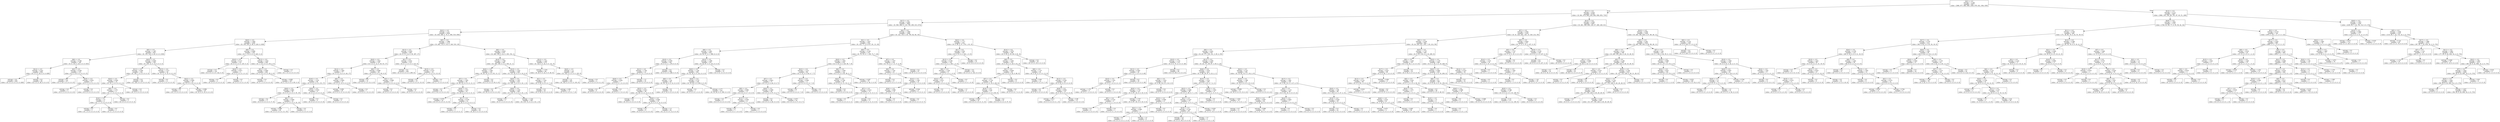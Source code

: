 digraph Tree {
node [shape=box] ;
0 [label="X[2] <= 0.5\nentropy = 3.169\nsamples = 8677\nvalue = [988, 977, 980, 989, 1000, 979, 921, 904, 939]"] ;
1 [label="X[11] <= 0.5\nentropy = 2.932\nsamples = 6180\nvalue = [0, 841, 874, 890, 239, 892, 858, 853, 733]"] ;
0 -> 1 [labeldistance=2.5, labelangle=45, headlabel="True"] ;
2 [label="X[17] <= 0.5\nentropy = 2.681\nsamples = 3693\nvalue = [0, 560, 484, 0, 119, 795, 450, 613, 672]"] ;
1 -> 2 ;
3 [label="X[23] <= 0.5\nentropy = 2.41\nsamples = 2404\nvalue = [0, 438, 349, 0, 74, 0, 368, 519, 656]"] ;
2 -> 3 ;
4 [label="X[20] <= 0.5\nentropy = 1.909\nsamples = 1289\nvalue = [0, 156, 235, 0, 40, 0, 220, 0, 638]"] ;
3 -> 4 ;
5 [label="X[5] <= 0.5\nentropy = 1.387\nsamples = 953\nvalue = [0, 155, 122, 0, 40, 0, 0, 0, 636]"] ;
4 -> 5 ;
6 [label="X[8] <= 0.5\nentropy = 0.798\nsamples = 769\nvalue = [0, 0, 110, 0, 26, 0, 0, 0, 633]"] ;
5 -> 6 ;
7 [label="X[14] <= 0.5\nentropy = 0.241\nsamples = 654\nvalue = [0, 0, 0, 0, 26, 0, 0, 0, 628]"] ;
6 -> 7 ;
8 [label="entropy = 0.0\nsamples = 628\nvalue = [0, 0, 0, 0, 0, 0, 0, 0, 628]"] ;
7 -> 8 ;
9 [label="entropy = 0.0\nsamples = 26\nvalue = [0, 0, 0, 0, 26, 0, 0, 0, 0]"] ;
7 -> 9 ;
10 [label="X[3] <= 0.5\nentropy = 0.258\nsamples = 115\nvalue = [0, 0, 110, 0, 0, 0, 0, 0, 5]"] ;
6 -> 10 ;
11 [label="entropy = 0.0\nsamples = 107\nvalue = [0, 0, 107, 0, 0, 0, 0, 0, 0]"] ;
10 -> 11 ;
12 [label="X[26] <= 0.5\nentropy = 0.954\nsamples = 8\nvalue = [0, 0, 3, 0, 0, 0, 0, 0, 5]"] ;
10 -> 12 ;
13 [label="entropy = 0.0\nsamples = 3\nvalue = [0, 0, 3, 0, 0, 0, 0, 0, 0]"] ;
12 -> 13 ;
14 [label="entropy = 0.0\nsamples = 5\nvalue = [0, 0, 0, 0, 0, 0, 0, 0, 5]"] ;
12 -> 14 ;
15 [label="X[25] <= 0.5\nentropy = 0.845\nsamples = 184\nvalue = [0, 155, 12, 0, 14, 0, 0, 0, 3]"] ;
5 -> 15 ;
16 [label="X[13] <= 0.5\nentropy = 0.206\nsamples = 144\nvalue = [0, 140, 1, 0, 0, 0, 0, 0, 3]"] ;
15 -> 16 ;
17 [label="X[24] <= 0.5\nentropy = 0.944\nsamples = 18\nvalue = [0, 14, 1, 0, 0, 0, 0, 0, 3]"] ;
16 -> 17 ;
18 [label="X[6] <= 0.5\nentropy = 1.371\nsamples = 5\nvalue = [0, 1, 1, 0, 0, 0, 0, 0, 3]"] ;
17 -> 18 ;
19 [label="X[18] <= 0.5\nentropy = 1.0\nsamples = 2\nvalue = [0, 1, 1, 0, 0, 0, 0, 0, 0]"] ;
18 -> 19 ;
20 [label="entropy = 0.0\nsamples = 1\nvalue = [0, 1, 0, 0, 0, 0, 0, 0, 0]"] ;
19 -> 20 ;
21 [label="entropy = 0.0\nsamples = 1\nvalue = [0, 0, 1, 0, 0, 0, 0, 0, 0]"] ;
19 -> 21 ;
22 [label="entropy = 0.0\nsamples = 3\nvalue = [0, 0, 0, 0, 0, 0, 0, 0, 3]"] ;
18 -> 22 ;
23 [label="entropy = 0.0\nsamples = 13\nvalue = [0, 13, 0, 0, 0, 0, 0, 0, 0]"] ;
17 -> 23 ;
24 [label="entropy = 0.0\nsamples = 126\nvalue = [0, 126, 0, 0, 0, 0, 0, 0, 0]"] ;
16 -> 24 ;
25 [label="X[15] <= 0.5\nentropy = 1.573\nsamples = 40\nvalue = [0, 15, 11, 0, 14, 0, 0, 0, 0]"] ;
15 -> 25 ;
26 [label="entropy = 0.0\nsamples = 11\nvalue = [0, 0, 11, 0, 0, 0, 0, 0, 0]"] ;
25 -> 26 ;
27 [label="X[22] <= 0.5\nentropy = 0.999\nsamples = 29\nvalue = [0, 15, 0, 0, 14, 0, 0, 0, 0]"] ;
25 -> 27 ;
28 [label="entropy = 0.0\nsamples = 3\nvalue = [0, 3, 0, 0, 0, 0, 0, 0, 0]"] ;
27 -> 28 ;
29 [label="entropy = 0.996\nsamples = 26\nvalue = [0, 12, 0, 0, 14, 0, 0, 0, 0]"] ;
27 -> 29 ;
30 [label="X[8] <= 0.5\nentropy = 0.998\nsamples = 336\nvalue = [0, 1, 113, 0, 0, 0, 220, 0, 2]"] ;
4 -> 30 ;
31 [label="X[16] <= 0.5\nentropy = 0.117\nsamples = 127\nvalue = [0, 0, 0, 0, 0, 0, 125, 0, 2]"] ;
30 -> 31 ;
32 [label="entropy = 0.0\nsamples = 122\nvalue = [0, 0, 0, 0, 0, 0, 122, 0, 0]"] ;
31 -> 32 ;
33 [label="X[24] <= 0.5\nentropy = 0.971\nsamples = 5\nvalue = [0, 0, 0, 0, 0, 0, 3, 0, 2]"] ;
31 -> 33 ;
34 [label="entropy = 0.0\nsamples = 2\nvalue = [0, 0, 0, 0, 0, 0, 0, 0, 2]"] ;
33 -> 34 ;
35 [label="entropy = 0.0\nsamples = 3\nvalue = [0, 0, 0, 0, 0, 0, 3, 0, 0]"] ;
33 -> 35 ;
36 [label="X[13] <= 0.5\nentropy = 1.034\nsamples = 209\nvalue = [0, 1, 113, 0, 0, 0, 95, 0, 0]"] ;
30 -> 36 ;
37 [label="X[3] <= 0.5\nentropy = 0.995\nsamples = 208\nvalue = [0, 0, 113, 0, 0, 0, 95, 0, 0]"] ;
36 -> 37 ;
38 [label="entropy = 0.0\nsamples = 1\nvalue = [0, 0, 1, 0, 0, 0, 0, 0, 0]"] ;
37 -> 38 ;
39 [label="entropy = 0.995\nsamples = 207\nvalue = [0, 0, 112, 0, 0, 0, 95, 0, 0]"] ;
37 -> 39 ;
40 [label="entropy = 0.0\nsamples = 1\nvalue = [0, 1, 0, 0, 0, 0, 0, 0, 0]"] ;
36 -> 40 ;
41 [label="X[5] <= 0.5\nentropy = 1.988\nsamples = 1115\nvalue = [0, 282, 114, 0, 34, 0, 148, 519, 18]"] ;
3 -> 41 ;
42 [label="X[13] <= 0.5\nentropy = 0.925\nsamples = 440\nvalue = [0, 0, 5, 0, 12, 0, 39, 367, 17]"] ;
41 -> 42 ;
43 [label="X[20] <= 0.5\nentropy = 1.924\nsamples = 125\nvalue = [0, 0, 4, 0, 12, 0, 39, 53, 17]"] ;
42 -> 43 ;
44 [label="X[14] <= 0.5\nentropy = 1.582\nsamples = 77\nvalue = [0, 0, 4, 0, 12, 0, 0, 44, 17]"] ;
43 -> 44 ;
45 [label="X[18] <= 0.5\nentropy = 1.218\nsamples = 56\nvalue = [0, 0, 4, 0, 0, 0, 0, 35, 17]"] ;
44 -> 45 ;
46 [label="X[26] <= 0.5\nentropy = 0.881\nsamples = 50\nvalue = [0, 0, 0, 0, 0, 0, 0, 35, 15]"] ;
45 -> 46 ;
47 [label="entropy = 0.0\nsamples = 17\nvalue = [0, 0, 0, 0, 0, 0, 0, 17, 0]"] ;
46 -> 47 ;
48 [label="X[8] <= 0.5\nentropy = 0.994\nsamples = 33\nvalue = [0, 0, 0, 0, 0, 0, 0, 18, 15]"] ;
46 -> 48 ;
49 [label="entropy = 0.996\nsamples = 28\nvalue = [0, 0, 0, 0, 0, 0, 0, 13, 15]"] ;
48 -> 49 ;
50 [label="entropy = 0.0\nsamples = 5\nvalue = [0, 0, 0, 0, 0, 0, 0, 5, 0]"] ;
48 -> 50 ;
51 [label="X[26] <= 0.5\nentropy = 0.918\nsamples = 6\nvalue = [0, 0, 4, 0, 0, 0, 0, 0, 2]"] ;
45 -> 51 ;
52 [label="entropy = 0.0\nsamples = 4\nvalue = [0, 0, 4, 0, 0, 0, 0, 0, 0]"] ;
51 -> 52 ;
53 [label="entropy = 0.0\nsamples = 2\nvalue = [0, 0, 0, 0, 0, 0, 0, 0, 2]"] ;
51 -> 53 ;
54 [label="X[8] <= 0.5\nentropy = 0.985\nsamples = 21\nvalue = [0, 0, 0, 0, 12, 0, 0, 9, 0]"] ;
44 -> 54 ;
55 [label="entropy = 0.993\nsamples = 20\nvalue = [0, 0, 0, 0, 11, 0, 0, 9, 0]"] ;
54 -> 55 ;
56 [label="entropy = 0.0\nsamples = 1\nvalue = [0, 0, 0, 0, 1, 0, 0, 0, 0]"] ;
54 -> 56 ;
57 [label="X[9] <= 0.5\nentropy = 0.696\nsamples = 48\nvalue = [0, 0, 0, 0, 0, 0, 39, 9, 0]"] ;
43 -> 57 ;
58 [label="entropy = 0.0\nsamples = 31\nvalue = [0, 0, 0, 0, 0, 0, 31, 0, 0]"] ;
57 -> 58 ;
59 [label="X[3] <= 0.5\nentropy = 0.998\nsamples = 17\nvalue = [0, 0, 0, 0, 0, 0, 8, 9, 0]"] ;
57 -> 59 ;
60 [label="entropy = 0.0\nsamples = 8\nvalue = [0, 0, 0, 0, 0, 0, 8, 0, 0]"] ;
59 -> 60 ;
61 [label="entropy = 0.0\nsamples = 9\nvalue = [0, 0, 0, 0, 0, 0, 0, 9, 0]"] ;
59 -> 61 ;
62 [label="X[1] <= 0.5\nentropy = 0.031\nsamples = 315\nvalue = [0, 0, 1, 0, 0, 0, 0, 314, 0]"] ;
42 -> 62 ;
63 [label="entropy = 0.0\nsamples = 299\nvalue = [0, 0, 0, 0, 0, 0, 0, 299, 0]"] ;
62 -> 63 ;
64 [label="X[15] <= 0.5\nentropy = 0.337\nsamples = 16\nvalue = [0, 0, 1, 0, 0, 0, 0, 15, 0]"] ;
62 -> 64 ;
65 [label="entropy = 0.0\nsamples = 15\nvalue = [0, 0, 0, 0, 0, 0, 0, 15, 0]"] ;
64 -> 65 ;
66 [label="entropy = 0.0\nsamples = 1\nvalue = [0, 0, 1, 0, 0, 0, 0, 0, 0]"] ;
64 -> 66 ;
67 [label="X[6] <= 0.5\nentropy = 2.035\nsamples = 675\nvalue = [0, 282, 109, 0, 22, 0, 109, 152, 1]"] ;
41 -> 67 ;
68 [label="X[16] <= 0.5\nentropy = 1.796\nsamples = 400\nvalue = [0, 160, 109, 0, 0, 0, 109, 21, 1]"] ;
67 -> 68 ;
69 [label="X[20] <= 0.5\nentropy = 1.583\nsamples = 152\nvalue = [0, 29, 16, 0, 0, 0, 93, 13, 1]"] ;
68 -> 69 ;
70 [label="X[7] <= 0.5\nentropy = 1.595\nsamples = 59\nvalue = [0, 29, 16, 0, 0, 0, 0, 13, 1]"] ;
69 -> 70 ;
71 [label="entropy = 0.0\nsamples = 16\nvalue = [0, 0, 16, 0, 0, 0, 0, 0, 0]"] ;
70 -> 71 ;
72 [label="X[26] <= 0.5\nentropy = 1.031\nsamples = 43\nvalue = [0, 29, 0, 0, 0, 0, 0, 13, 1]"] ;
70 -> 72 ;
73 [label="entropy = 0.976\nsamples = 22\nvalue = [0, 9, 0, 0, 0, 0, 0, 13, 0]"] ;
72 -> 73 ;
74 [label="X[1] <= 0.5\nentropy = 0.276\nsamples = 21\nvalue = [0, 20, 0, 0, 0, 0, 0, 0, 1]"] ;
72 -> 74 ;
75 [label="entropy = 0.0\nsamples = 1\nvalue = [0, 0, 0, 0, 0, 0, 0, 0, 1]"] ;
74 -> 75 ;
76 [label="entropy = 0.0\nsamples = 20\nvalue = [0, 20, 0, 0, 0, 0, 0, 0, 0]"] ;
74 -> 76 ;
77 [label="entropy = 0.0\nsamples = 93\nvalue = [0, 0, 0, 0, 0, 0, 93, 0, 0]"] ;
69 -> 77 ;
78 [label="X[19] <= 0.5\nentropy = 1.432\nsamples = 248\nvalue = [0, 131, 93, 0, 0, 0, 16, 8, 0]"] ;
68 -> 78 ;
79 [label="X[20] <= 0.5\nentropy = 1.297\nsamples = 216\nvalue = [0, 126, 73, 0, 0, 0, 16, 1, 0]"] ;
78 -> 79 ;
80 [label="entropy = 0.0\nsamples = 16\nvalue = [0, 16, 0, 0, 0, 0, 0, 0, 0]"] ;
79 -> 80 ;
81 [label="X[26] <= 0.5\nentropy = 1.335\nsamples = 200\nvalue = [0, 110, 73, 0, 0, 0, 16, 1, 0]"] ;
79 -> 81 ;
82 [label="entropy = 0.0\nsamples = 1\nvalue = [0, 0, 1, 0, 0, 0, 0, 0, 0]"] ;
81 -> 82 ;
83 [label="entropy = 1.334\nsamples = 199\nvalue = [0, 110, 72, 0, 0, 0, 16, 1, 0]"] ;
81 -> 83 ;
84 [label="X[1] <= 0.5\nentropy = 1.322\nsamples = 32\nvalue = [0, 5, 20, 0, 0, 0, 0, 7, 0]"] ;
78 -> 84 ;
85 [label="entropy = 0.0\nsamples = 20\nvalue = [0, 0, 20, 0, 0, 0, 0, 0, 0]"] ;
84 -> 85 ;
86 [label="entropy = 0.98\nsamples = 12\nvalue = [0, 5, 0, 0, 0, 0, 0, 7, 0]"] ;
84 -> 86 ;
87 [label="X[12] <= 0.5\nentropy = 1.321\nsamples = 275\nvalue = [0, 122, 0, 0, 22, 0, 0, 131, 0]"] ;
67 -> 87 ;
88 [label="entropy = 1.576\nsamples = 68\nvalue = [0, 20, 0, 0, 22, 0, 0, 26, 0]"] ;
87 -> 88 ;
89 [label="X[25] <= 0.5\nentropy = 1.0\nsamples = 207\nvalue = [0, 102, 0, 0, 0, 0, 0, 105, 0]"] ;
87 -> 89 ;
90 [label="entropy = 1.0\nsamples = 205\nvalue = [0, 102, 0, 0, 0, 0, 0, 103, 0]"] ;
89 -> 90 ;
91 [label="entropy = 0.0\nsamples = 2\nvalue = [0, 0, 0, 0, 0, 0, 0, 2, 0]"] ;
89 -> 91 ;
92 [label="X[4] <= 0.5\nentropy = 1.869\nsamples = 1289\nvalue = [0, 122, 135, 0, 45, 795, 82, 94, 16]"] ;
2 -> 92 ;
93 [label="X[1] <= 0.5\nentropy = 1.627\nsamples = 934\nvalue = [0, 122, 77, 0, 8, 617, 81, 13, 16]"] ;
92 -> 93 ;
94 [label="X[8] <= 0.5\nentropy = 1.081\nsamples = 622\nvalue = [0, 52, 67, 0, 1, 488, 8, 6, 0]"] ;
93 -> 94 ;
95 [label="X[18] <= 0.5\nentropy = 0.359\nsamples = 291\nvalue = [0, 0, 0, 0, 1, 276, 8, 6, 0]"] ;
94 -> 95 ;
96 [label="X[13] <= 0.5\nentropy = 1.762\nsamples = 23\nvalue = [0, 0, 0, 0, 1, 8, 8, 6, 0]"] ;
95 -> 96 ;
97 [label="X[26] <= 0.5\nentropy = 0.592\nsamples = 7\nvalue = [0, 0, 0, 0, 1, 0, 0, 6, 0]"] ;
96 -> 97 ;
98 [label="entropy = 0.0\nsamples = 6\nvalue = [0, 0, 0, 0, 0, 0, 0, 6, 0]"] ;
97 -> 98 ;
99 [label="entropy = 0.0\nsamples = 1\nvalue = [0, 0, 0, 0, 1, 0, 0, 0, 0]"] ;
97 -> 99 ;
100 [label="entropy = 1.0\nsamples = 16\nvalue = [0, 0, 0, 0, 0, 8, 8, 0, 0]"] ;
96 -> 100 ;
101 [label="entropy = 0.0\nsamples = 268\nvalue = [0, 0, 0, 0, 0, 268, 0, 0, 0]"] ;
95 -> 101 ;
102 [label="X[14] <= 0.5\nentropy = 1.298\nsamples = 331\nvalue = [0, 52, 67, 0, 0, 212, 0, 0, 0]"] ;
94 -> 102 ;
103 [label="X[20] <= 0.5\nentropy = 1.159\nsamples = 300\nvalue = [0, 52, 36, 0, 0, 212, 0, 0, 0]"] ;
102 -> 103 ;
104 [label="X[9] <= 0.5\nentropy = 1.42\nsamples = 64\nvalue = [0, 36, 16, 0, 0, 12, 0, 0, 0]"] ;
103 -> 104 ;
105 [label="X[23] <= 0.5\nentropy = 0.811\nsamples = 48\nvalue = [0, 36, 0, 0, 0, 12, 0, 0, 0]"] ;
104 -> 105 ;
106 [label="entropy = 0.0\nsamples = 15\nvalue = [0, 15, 0, 0, 0, 0, 0, 0, 0]"] ;
105 -> 106 ;
107 [label="X[26] <= 0.5\nentropy = 0.946\nsamples = 33\nvalue = [0, 21, 0, 0, 0, 12, 0, 0, 0]"] ;
105 -> 107 ;
108 [label="entropy = 0.0\nsamples = 9\nvalue = [0, 9, 0, 0, 0, 0, 0, 0, 0]"] ;
107 -> 108 ;
109 [label="entropy = 1.0\nsamples = 24\nvalue = [0, 12, 0, 0, 0, 12, 0, 0, 0]"] ;
107 -> 109 ;
110 [label="entropy = 0.0\nsamples = 16\nvalue = [0, 0, 16, 0, 0, 0, 0, 0, 0]"] ;
104 -> 110 ;
111 [label="X[26] <= 0.5\nentropy = 0.767\nsamples = 236\nvalue = [0, 16, 20, 0, 0, 200, 0, 0, 0]"] ;
103 -> 111 ;
112 [label="entropy = 0.0\nsamples = 1\nvalue = [0, 0, 0, 0, 0, 1, 0, 0, 0]"] ;
111 -> 112 ;
113 [label="entropy = 0.77\nsamples = 235\nvalue = [0, 16, 20, 0, 0, 199, 0, 0, 0]"] ;
111 -> 113 ;
114 [label="entropy = 0.0\nsamples = 31\nvalue = [0, 0, 31, 0, 0, 0, 0, 0, 0]"] ;
102 -> 114 ;
115 [label="X[5] <= 0.5\nentropy = 2.126\nsamples = 312\nvalue = [0, 70, 10, 0, 7, 129, 73, 7, 16]"] ;
93 -> 115 ;
116 [label="X[20] <= 0.5\nentropy = 1.493\nsamples = 210\nvalue = [0, 0, 10, 0, 0, 129, 56, 7, 8]"] ;
115 -> 116 ;
117 [label="X[23] <= 0.5\nentropy = 1.272\nsamples = 88\nvalue = [0, 0, 10, 0, 0, 64, 0, 7, 7]"] ;
116 -> 117 ;
118 [label="X[7] <= 0.5\nentropy = 0.823\nsamples = 77\nvalue = [0, 0, 6, 0, 0, 64, 0, 0, 7]"] ;
117 -> 118 ;
119 [label="X[9] <= 0.5\nentropy = 0.996\nsamples = 13\nvalue = [0, 0, 6, 0, 0, 7, 0, 0, 0]"] ;
118 -> 119 ;
120 [label="entropy = 0.0\nsamples = 5\nvalue = [0, 0, 5, 0, 0, 0, 0, 0, 0]"] ;
119 -> 120 ;
121 [label="X[13] <= 0.5\nentropy = 0.544\nsamples = 8\nvalue = [0, 0, 1, 0, 0, 7, 0, 0, 0]"] ;
119 -> 121 ;
122 [label="entropy = 0.0\nsamples = 7\nvalue = [0, 0, 0, 0, 0, 7, 0, 0, 0]"] ;
121 -> 122 ;
123 [label="entropy = 0.0\nsamples = 1\nvalue = [0, 0, 1, 0, 0, 0, 0, 0, 0]"] ;
121 -> 123 ;
124 [label="X[26] <= 0.5\nentropy = 0.498\nsamples = 64\nvalue = [0, 0, 0, 0, 0, 57, 0, 0, 7]"] ;
118 -> 124 ;
125 [label="entropy = 0.0\nsamples = 40\nvalue = [0, 0, 0, 0, 0, 40, 0, 0, 0]"] ;
124 -> 125 ;
126 [label="entropy = 0.871\nsamples = 24\nvalue = [0, 0, 0, 0, 0, 17, 0, 0, 7]"] ;
124 -> 126 ;
127 [label="X[13] <= 0.5\nentropy = 0.946\nsamples = 11\nvalue = [0, 0, 4, 0, 0, 0, 0, 7, 0]"] ;
117 -> 127 ;
128 [label="entropy = 0.0\nsamples = 7\nvalue = [0, 0, 0, 0, 0, 0, 0, 7, 0]"] ;
127 -> 128 ;
129 [label="entropy = 0.0\nsamples = 4\nvalue = [0, 0, 4, 0, 0, 0, 0, 0, 0]"] ;
127 -> 129 ;
130 [label="X[6] <= 0.5\nentropy = 1.056\nsamples = 122\nvalue = [0, 0, 0, 0, 0, 65, 56, 0, 1]"] ;
116 -> 130 ;
131 [label="X[22] <= 0.5\nentropy = 0.766\nsamples = 65\nvalue = [0, 0, 0, 0, 0, 11, 53, 0, 1]"] ;
130 -> 131 ;
132 [label="entropy = 0.0\nsamples = 53\nvalue = [0, 0, 0, 0, 0, 0, 53, 0, 0]"] ;
131 -> 132 ;
133 [label="X[7] <= 0.5\nentropy = 0.414\nsamples = 12\nvalue = [0, 0, 0, 0, 0, 11, 0, 0, 1]"] ;
131 -> 133 ;
134 [label="entropy = 0.0\nsamples = 1\nvalue = [0, 0, 0, 0, 0, 0, 0, 0, 1]"] ;
133 -> 134 ;
135 [label="entropy = 0.0\nsamples = 11\nvalue = [0, 0, 0, 0, 0, 11, 0, 0, 0]"] ;
133 -> 135 ;
136 [label="entropy = 0.297\nsamples = 57\nvalue = [0, 0, 0, 0, 0, 54, 3, 0, 0]"] ;
130 -> 136 ;
137 [label="X[7] <= 0.5\nentropy = 1.357\nsamples = 102\nvalue = [0, 70, 0, 0, 7, 0, 17, 0, 8]"] ;
115 -> 137 ;
138 [label="X[9] <= 0.5\nentropy = 1.761\nsamples = 35\nvalue = [0, 3, 0, 0, 7, 0, 17, 0, 8]"] ;
137 -> 138 ;
139 [label="entropy = 0.0\nsamples = 17\nvalue = [0, 0, 0, 0, 0, 0, 17, 0, 0]"] ;
138 -> 139 ;
140 [label="X[14] <= 0.5\nentropy = 1.481\nsamples = 18\nvalue = [0, 3, 0, 0, 7, 0, 0, 0, 8]"] ;
138 -> 140 ;
141 [label="X[26] <= 0.5\nentropy = 0.881\nsamples = 10\nvalue = [0, 3, 0, 0, 0, 0, 0, 0, 7]"] ;
140 -> 141 ;
142 [label="entropy = 0.0\nsamples = 3\nvalue = [0, 3, 0, 0, 0, 0, 0, 0, 0]"] ;
141 -> 142 ;
143 [label="entropy = 0.0\nsamples = 7\nvalue = [0, 0, 0, 0, 0, 0, 0, 0, 7]"] ;
141 -> 143 ;
144 [label="entropy = 0.544\nsamples = 8\nvalue = [0, 0, 0, 0, 7, 0, 0, 0, 1]"] ;
140 -> 144 ;
145 [label="entropy = 0.0\nsamples = 67\nvalue = [0, 67, 0, 0, 0, 0, 0, 0, 0]"] ;
137 -> 145 ;
146 [label="X[23] <= 0.5\nentropy = 1.777\nsamples = 355\nvalue = [0, 0, 58, 0, 37, 178, 1, 81, 0]"] ;
92 -> 146 ;
147 [label="X[1] <= 0.5\nentropy = 0.58\nsamples = 167\nvalue = [0, 0, 15, 0, 2, 149, 1, 0, 0]"] ;
146 -> 147 ;
148 [label="X[13] <= 0.5\nentropy = 0.158\nsamples = 152\nvalue = [0, 0, 0, 0, 2, 149, 1, 0, 0]"] ;
147 -> 148 ;
149 [label="X[8] <= 0.5\nentropy = 1.224\nsamples = 9\nvalue = [0, 0, 0, 0, 2, 6, 1, 0, 0]"] ;
148 -> 149 ;
150 [label="X[14] <= 0.5\nentropy = 0.811\nsamples = 8\nvalue = [0, 0, 0, 0, 2, 6, 0, 0, 0]"] ;
149 -> 150 ;
151 [label="entropy = 0.0\nsamples = 4\nvalue = [0, 0, 0, 0, 0, 4, 0, 0, 0]"] ;
150 -> 151 ;
152 [label="entropy = 1.0\nsamples = 4\nvalue = [0, 0, 0, 0, 2, 2, 0, 0, 0]"] ;
150 -> 152 ;
153 [label="entropy = 0.0\nsamples = 1\nvalue = [0, 0, 0, 0, 0, 0, 1, 0, 0]"] ;
149 -> 153 ;
154 [label="entropy = 0.0\nsamples = 143\nvalue = [0, 0, 0, 0, 0, 143, 0, 0, 0]"] ;
148 -> 154 ;
155 [label="entropy = 0.0\nsamples = 15\nvalue = [0, 0, 15, 0, 0, 0, 0, 0, 0]"] ;
147 -> 155 ;
156 [label="X[14] <= 0.5\nentropy = 1.878\nsamples = 188\nvalue = [0, 0, 43, 0, 35, 29, 0, 81, 0]"] ;
146 -> 156 ;
157 [label="X[8] <= 0.5\nentropy = 1.455\nsamples = 153\nvalue = [0, 0, 43, 0, 0, 29, 0, 81, 0]"] ;
156 -> 157 ;
158 [label="X[1] <= 0.5\nentropy = 0.828\nsamples = 92\nvalue = [0, 0, 0, 0, 0, 24, 0, 68, 0]"] ;
157 -> 158 ;
159 [label="X[7] <= 0.5\nentropy = 0.702\nsamples = 84\nvalue = [0, 0, 0, 0, 0, 16, 0, 68, 0]"] ;
158 -> 159 ;
160 [label="X[19] <= 0.5\nentropy = 0.52\nsamples = 77\nvalue = [0, 0, 0, 0, 0, 9, 0, 68, 0]"] ;
159 -> 160 ;
161 [label="entropy = 0.993\nsamples = 20\nvalue = [0, 0, 0, 0, 0, 9, 0, 11, 0]"] ;
160 -> 161 ;
162 [label="entropy = 0.0\nsamples = 57\nvalue = [0, 0, 0, 0, 0, 0, 0, 57, 0]"] ;
160 -> 162 ;
163 [label="entropy = 0.0\nsamples = 7\nvalue = [0, 0, 0, 0, 0, 7, 0, 0, 0]"] ;
159 -> 163 ;
164 [label="entropy = 0.0\nsamples = 8\nvalue = [0, 0, 0, 0, 0, 8, 0, 0, 0]"] ;
158 -> 164 ;
165 [label="X[9] <= 0.5\nentropy = 1.127\nsamples = 61\nvalue = [0, 0, 43, 0, 0, 5, 0, 13, 0]"] ;
157 -> 165 ;
166 [label="entropy = 0.98\nsamples = 12\nvalue = [0, 0, 0, 0, 0, 5, 0, 7, 0]"] ;
165 -> 166 ;
167 [label="X[13] <= 0.5\nentropy = 0.536\nsamples = 49\nvalue = [0, 0, 43, 0, 0, 0, 0, 6, 0]"] ;
165 -> 167 ;
168 [label="entropy = 0.0\nsamples = 33\nvalue = [0, 0, 33, 0, 0, 0, 0, 0, 0]"] ;
167 -> 168 ;
169 [label="X[26] <= 0.5\nentropy = 0.954\nsamples = 16\nvalue = [0, 0, 10, 0, 0, 0, 0, 6, 0]"] ;
167 -> 169 ;
170 [label="entropy = 0.811\nsamples = 4\nvalue = [0, 0, 3, 0, 0, 0, 0, 1, 0]"] ;
169 -> 170 ;
171 [label="entropy = 0.98\nsamples = 12\nvalue = [0, 0, 7, 0, 0, 0, 0, 5, 0]"] ;
169 -> 171 ;
172 [label="entropy = 0.0\nsamples = 35\nvalue = [0, 0, 0, 0, 35, 0, 0, 0, 0]"] ;
156 -> 172 ;
173 [label="X[12] <= 0.5\nentropy = 2.583\nsamples = 2487\nvalue = [0, 281, 390, 890, 120, 97, 408, 240, 61]"] ;
1 -> 173 ;
174 [label="X[7] <= 0.5\nentropy = 2.592\nsamples = 1239\nvalue = [0, 41, 224, 262, 120, 10, 320, 212, 50]"] ;
173 -> 174 ;
175 [label="X[4] <= 0.5\nentropy = 2.539\nsamples = 962\nvalue = [0, 24, 224, 257, 105, 7, 83, 212, 50]"] ;
174 -> 175 ;
176 [label="X[8] <= 0.5\nentropy = 2.431\nsamples = 557\nvalue = [0, 24, 171, 139, 101, 3, 65, 4, 50]"] ;
175 -> 176 ;
177 [label="X[19] <= 0.5\nentropy = 1.132\nsamples = 114\nvalue = [0, 0, 0, 70, 4, 0, 0, 0, 40]"] ;
176 -> 177 ;
178 [label="X[13] <= 0.5\nentropy = 0.583\nsamples = 45\nvalue = [0, 0, 0, 1, 4, 0, 0, 0, 40]"] ;
177 -> 178 ;
179 [label="X[16] <= 0.5\nentropy = 1.252\nsamples = 6\nvalue = [0, 0, 0, 1, 4, 0, 0, 0, 1]"] ;
178 -> 179 ;
180 [label="entropy = 1.371\nsamples = 5\nvalue = [0, 0, 0, 1, 3, 0, 0, 0, 1]"] ;
179 -> 180 ;
181 [label="entropy = 0.0\nsamples = 1\nvalue = [0, 0, 0, 0, 1, 0, 0, 0, 0]"] ;
179 -> 181 ;
182 [label="entropy = 0.0\nsamples = 39\nvalue = [0, 0, 0, 0, 0, 0, 0, 0, 39]"] ;
178 -> 182 ;
183 [label="entropy = 0.0\nsamples = 69\nvalue = [0, 0, 0, 69, 0, 0, 0, 0, 0]"] ;
177 -> 183 ;
184 [label="X[13] <= 0.5\nentropy = 2.295\nsamples = 443\nvalue = [0, 24, 171, 69, 97, 3, 65, 4, 10]"] ;
176 -> 184 ;
185 [label="X[26] <= 0.5\nentropy = 1.974\nsamples = 253\nvalue = [0, 5, 89, 36, 97, 0, 23, 2, 1]"] ;
184 -> 185 ;
186 [label="X[0] <= 0.5\nentropy = 1.632\nsamples = 144\nvalue = [0, 4, 84, 34, 6, 0, 16, 0, 0]"] ;
185 -> 186 ;
187 [label="X[20] <= 0.5\nentropy = 1.737\nsamples = 127\nvalue = [0, 4, 67, 34, 6, 0, 16, 0, 0]"] ;
186 -> 187 ;
188 [label="X[5] <= 0.5\nentropy = 0.722\nsamples = 5\nvalue = [0, 0, 0, 4, 1, 0, 0, 0, 0]"] ;
187 -> 188 ;
189 [label="entropy = 0.0\nsamples = 4\nvalue = [0, 0, 0, 4, 0, 0, 0, 0, 0]"] ;
188 -> 189 ;
190 [label="entropy = 0.0\nsamples = 1\nvalue = [0, 0, 0, 0, 1, 0, 0, 0, 0]"] ;
188 -> 190 ;
191 [label="entropy = 1.707\nsamples = 122\nvalue = [0, 4, 67, 30, 5, 0, 16, 0, 0]"] ;
187 -> 191 ;
192 [label="entropy = 0.0\nsamples = 17\nvalue = [0, 0, 17, 0, 0, 0, 0, 0, 0]"] ;
186 -> 192 ;
193 [label="X[15] <= 0.5\nentropy = 1.012\nsamples = 109\nvalue = [0, 1, 5, 2, 91, 0, 7, 2, 1]"] ;
185 -> 193 ;
194 [label="X[23] <= 0.5\nentropy = 0.489\nsamples = 88\nvalue = [0, 0, 0, 0, 80, 0, 7, 1, 0]"] ;
193 -> 194 ;
195 [label="X[19] <= 0.5\nentropy = 0.946\nsamples = 11\nvalue = [0, 0, 0, 0, 7, 0, 4, 0, 0]"] ;
194 -> 195 ;
196 [label="X[21] <= 0.5\nentropy = 0.985\nsamples = 7\nvalue = [0, 0, 0, 0, 3, 0, 4, 0, 0]"] ;
195 -> 196 ;
197 [label="entropy = 0.0\nsamples = 1\nvalue = [0, 0, 0, 0, 0, 0, 1, 0, 0]"] ;
196 -> 197 ;
198 [label="entropy = 1.0\nsamples = 6\nvalue = [0, 0, 0, 0, 3, 0, 3, 0, 0]"] ;
196 -> 198 ;
199 [label="entropy = 0.0\nsamples = 4\nvalue = [0, 0, 0, 0, 4, 0, 0, 0, 0]"] ;
195 -> 199 ;
200 [label="X[3] <= 0.5\nentropy = 0.337\nsamples = 77\nvalue = [0, 0, 0, 0, 73, 0, 3, 1, 0]"] ;
194 -> 200 ;
201 [label="X[18] <= 0.5\nentropy = 0.126\nsamples = 58\nvalue = [0, 0, 0, 0, 57, 0, 0, 1, 0]"] ;
200 -> 201 ;
202 [label="entropy = 0.0\nsamples = 56\nvalue = [0, 0, 0, 0, 56, 0, 0, 0, 0]"] ;
201 -> 202 ;
203 [label="entropy = 1.0\nsamples = 2\nvalue = [0, 0, 0, 0, 1, 0, 0, 1, 0]"] ;
201 -> 203 ;
204 [label="entropy = 0.629\nsamples = 19\nvalue = [0, 0, 0, 0, 16, 0, 3, 0, 0]"] ;
200 -> 204 ;
205 [label="X[20] <= 0.5\nentropy = 1.932\nsamples = 21\nvalue = [0, 1, 5, 2, 11, 0, 0, 1, 1]"] ;
193 -> 205 ;
206 [label="entropy = 0.0\nsamples = 2\nvalue = [0, 0, 0, 2, 0, 0, 0, 0, 0]"] ;
205 -> 206 ;
207 [label="entropy = 1.634\nsamples = 19\nvalue = [0, 1, 5, 0, 11, 0, 0, 1, 1]"] ;
205 -> 207 ;
208 [label="X[23] <= 0.5\nentropy = 2.147\nsamples = 190\nvalue = [0, 19, 82, 33, 0, 3, 42, 2, 9]"] ;
184 -> 208 ;
209 [label="X[18] <= 0.5\nentropy = 1.398\nsamples = 35\nvalue = [0, 16, 0, 0, 0, 0, 15, 0, 4]"] ;
208 -> 209 ;
210 [label="entropy = 0.999\nsamples = 31\nvalue = [0, 16, 0, 0, 0, 0, 15, 0, 0]"] ;
209 -> 210 ;
211 [label="entropy = 0.0\nsamples = 4\nvalue = [0, 0, 0, 0, 0, 0, 0, 0, 4]"] ;
209 -> 211 ;
212 [label="X[17] <= 0.5\nentropy = 1.861\nsamples = 155\nvalue = [0, 3, 82, 33, 0, 3, 27, 2, 5]"] ;
208 -> 212 ;
213 [label="X[3] <= 0.5\nentropy = 1.115\nsamples = 69\nvalue = [0, 0, 42, 25, 0, 0, 0, 0, 2]"] ;
212 -> 213 ;
214 [label="X[20] <= 0.5\nentropy = 0.907\nsamples = 62\nvalue = [0, 0, 42, 20, 0, 0, 0, 0, 0]"] ;
213 -> 214 ;
215 [label="entropy = 0.0\nsamples = 11\nvalue = [0, 0, 11, 0, 0, 0, 0, 0, 0]"] ;
214 -> 215 ;
216 [label="entropy = 0.966\nsamples = 51\nvalue = [0, 0, 31, 20, 0, 0, 0, 0, 0]"] ;
214 -> 216 ;
217 [label="X[24] <= 0.5\nentropy = 0.863\nsamples = 7\nvalue = [0, 0, 0, 5, 0, 0, 0, 0, 2]"] ;
213 -> 217 ;
218 [label="entropy = 0.0\nsamples = 2\nvalue = [0, 0, 0, 0, 0, 0, 0, 0, 2]"] ;
217 -> 218 ;
219 [label="entropy = 0.0\nsamples = 5\nvalue = [0, 0, 0, 5, 0, 0, 0, 0, 0]"] ;
217 -> 219 ;
220 [label="X[20] <= 0.5\nentropy = 1.99\nsamples = 86\nvalue = [0, 3, 40, 8, 0, 3, 27, 2, 3]"] ;
212 -> 220 ;
221 [label="X[18] <= 0.5\nentropy = 0.529\nsamples = 25\nvalue = [0, 0, 22, 0, 0, 0, 0, 0, 3]"] ;
220 -> 221 ;
222 [label="entropy = 0.0\nsamples = 22\nvalue = [0, 0, 22, 0, 0, 0, 0, 0, 0]"] ;
221 -> 222 ;
223 [label="entropy = 0.0\nsamples = 3\nvalue = [0, 0, 0, 0, 0, 0, 0, 0, 3]"] ;
221 -> 223 ;
224 [label="X[26] <= 0.5\nentropy = 2.014\nsamples = 61\nvalue = [0, 3, 18, 8, 0, 3, 27, 2, 0]"] ;
220 -> 224 ;
225 [label="entropy = 0.971\nsamples = 5\nvalue = [0, 0, 2, 0, 0, 0, 3, 0, 0]"] ;
224 -> 225 ;
226 [label="entropy = 2.065\nsamples = 56\nvalue = [0, 3, 16, 8, 0, 3, 24, 2, 0]"] ;
224 -> 226 ;
227 [label="X[23] <= 0.5\nentropy = 1.727\nsamples = 405\nvalue = [0, 0, 53, 118, 4, 4, 18, 208, 0]"] ;
175 -> 227 ;
228 [label="X[8] <= 0.5\nentropy = 1.229\nsamples = 121\nvalue = [0, 0, 52, 64, 1, 4, 0, 0, 0]"] ;
227 -> 228 ;
229 [label="X[17] <= 0.5\nentropy = 0.427\nsamples = 69\nvalue = [0, 0, 0, 64, 1, 4, 0, 0, 0]"] ;
228 -> 229 ;
230 [label="X[13] <= 0.5\nentropy = 0.122\nsamples = 60\nvalue = [0, 0, 0, 59, 1, 0, 0, 0, 0]"] ;
229 -> 230 ;
231 [label="entropy = 0.918\nsamples = 3\nvalue = [0, 0, 0, 2, 1, 0, 0, 0, 0]"] ;
230 -> 231 ;
232 [label="entropy = 0.0\nsamples = 57\nvalue = [0, 0, 0, 57, 0, 0, 0, 0, 0]"] ;
230 -> 232 ;
233 [label="entropy = 0.991\nsamples = 9\nvalue = [0, 0, 0, 5, 0, 4, 0, 0, 0]"] ;
229 -> 233 ;
234 [label="entropy = 0.0\nsamples = 52\nvalue = [0, 0, 52, 0, 0, 0, 0, 0, 0]"] ;
228 -> 234 ;
235 [label="X[16] <= 0.5\nentropy = 1.135\nsamples = 284\nvalue = [0, 0, 1, 54, 3, 0, 18, 208, 0]"] ;
227 -> 235 ;
236 [label="X[20] <= 0.5\nentropy = 0.892\nsamples = 250\nvalue = [0, 0, 1, 22, 3, 0, 16, 208, 0]"] ;
235 -> 236 ;
237 [label="X[6] <= 0.5\nentropy = 0.441\nsamples = 54\nvalue = [0, 0, 1, 0, 3, 0, 0, 50, 0]"] ;
236 -> 237 ;
238 [label="X[24] <= 0.5\nentropy = 1.371\nsamples = 5\nvalue = [0, 0, 1, 0, 3, 0, 0, 1, 0]"] ;
237 -> 238 ;
239 [label="entropy = 0.0\nsamples = 3\nvalue = [0, 0, 0, 0, 3, 0, 0, 0, 0]"] ;
238 -> 239 ;
240 [label="X[19] <= 0.5\nentropy = 1.0\nsamples = 2\nvalue = [0, 0, 1, 0, 0, 0, 0, 1, 0]"] ;
238 -> 240 ;
241 [label="entropy = 0.0\nsamples = 1\nvalue = [0, 0, 1, 0, 0, 0, 0, 0, 0]"] ;
240 -> 241 ;
242 [label="entropy = 0.0\nsamples = 1\nvalue = [0, 0, 0, 0, 0, 0, 0, 1, 0]"] ;
240 -> 242 ;
243 [label="entropy = 0.0\nsamples = 49\nvalue = [0, 0, 0, 0, 0, 0, 0, 49, 0]"] ;
237 -> 243 ;
244 [label="X[8] <= 0.5\nentropy = 0.9\nsamples = 196\nvalue = [0, 0, 0, 22, 0, 0, 16, 158, 0]"] ;
236 -> 244 ;
245 [label="X[26] <= 0.5\nentropy = 0.998\nsamples = 19\nvalue = [0, 0, 0, 10, 0, 0, 0, 9, 0]"] ;
244 -> 245 ;
246 [label="entropy = 0.0\nsamples = 2\nvalue = [0, 0, 0, 2, 0, 0, 0, 0, 0]"] ;
245 -> 246 ;
247 [label="entropy = 0.998\nsamples = 17\nvalue = [0, 0, 0, 8, 0, 0, 0, 9, 0]"] ;
245 -> 247 ;
248 [label="X[25] <= 0.5\nentropy = 0.786\nsamples = 177\nvalue = [0, 0, 0, 12, 0, 0, 16, 149, 0]"] ;
244 -> 248 ;
249 [label="entropy = 0.72\nsamples = 173\nvalue = [0, 0, 0, 12, 0, 0, 12, 149, 0]"] ;
248 -> 249 ;
250 [label="entropy = 0.0\nsamples = 4\nvalue = [0, 0, 0, 0, 0, 0, 4, 0, 0]"] ;
248 -> 250 ;
251 [label="X[14] <= 0.5\nentropy = 0.323\nsamples = 34\nvalue = [0, 0, 0, 32, 0, 0, 2, 0, 0]"] ;
235 -> 251 ;
252 [label="entropy = 0.0\nsamples = 32\nvalue = [0, 0, 0, 32, 0, 0, 0, 0, 0]"] ;
251 -> 252 ;
253 [label="entropy = 0.0\nsamples = 2\nvalue = [0, 0, 0, 0, 0, 0, 2, 0, 0]"] ;
251 -> 253 ;
254 [label="X[0] <= 0.5\nentropy = 0.843\nsamples = 277\nvalue = [0, 17, 0, 5, 15, 3, 237, 0, 0]"] ;
174 -> 254 ;
255 [label="X[5] <= 0.5\nentropy = 1.727\nsamples = 35\nvalue = [0, 17, 0, 5, 10, 3, 0, 0, 0]"] ;
254 -> 255 ;
256 [label="X[14] <= 0.5\nentropy = 1.415\nsamples = 18\nvalue = [0, 0, 0, 5, 10, 3, 0, 0, 0]"] ;
255 -> 256 ;
257 [label="entropy = 0.0\nsamples = 1\nvalue = [0, 0, 0, 1, 0, 0, 0, 0, 0]"] ;
256 -> 257 ;
258 [label="X[18] <= 0.5\nentropy = 1.383\nsamples = 17\nvalue = [0, 0, 0, 4, 10, 3, 0, 0, 0]"] ;
256 -> 258 ;
259 [label="entropy = 0.0\nsamples = 1\nvalue = [0, 0, 0, 0, 1, 0, 0, 0, 0]"] ;
258 -> 259 ;
260 [label="entropy = 1.42\nsamples = 16\nvalue = [0, 0, 0, 4, 9, 3, 0, 0, 0]"] ;
258 -> 260 ;
261 [label="entropy = 0.0\nsamples = 17\nvalue = [0, 17, 0, 0, 0, 0, 0, 0, 0]"] ;
255 -> 261 ;
262 [label="X[16] <= 0.5\nentropy = 0.145\nsamples = 242\nvalue = [0, 0, 0, 0, 5, 0, 237, 0, 0]"] ;
254 -> 262 ;
263 [label="entropy = 0.0\nsamples = 237\nvalue = [0, 0, 0, 0, 0, 0, 237, 0, 0]"] ;
262 -> 263 ;
264 [label="entropy = 0.0\nsamples = 5\nvalue = [0, 0, 0, 0, 5, 0, 0, 0, 0]"] ;
262 -> 264 ;
265 [label="X[19] <= 0.5\nentropy = 2.064\nsamples = 1248\nvalue = [0, 240, 166, 628, 0, 87, 88, 28, 11]"] ;
173 -> 265 ;
266 [label="X[3] <= 0.5\nentropy = 2.261\nsamples = 1020\nvalue = [0, 240, 166, 403, 0, 84, 88, 28, 11]"] ;
265 -> 266 ;
267 [label="X[8] <= 0.5\nentropy = 2.121\nsamples = 769\nvalue = [0, 240, 165, 263, 0, 40, 33, 28, 0]"] ;
266 -> 267 ;
268 [label="X[1] <= 0.5\nentropy = 0.869\nsamples = 117\nvalue = [0, 83, 0, 34, 0, 0, 0, 0, 0]"] ;
267 -> 268 ;
269 [label="entropy = 0.0\nsamples = 34\nvalue = [0, 0, 0, 34, 0, 0, 0, 0, 0]"] ;
268 -> 269 ;
270 [label="entropy = 0.0\nsamples = 83\nvalue = [0, 83, 0, 0, 0, 0, 0, 0, 0]"] ;
268 -> 270 ;
271 [label="X[5] <= 0.5\nentropy = 2.186\nsamples = 652\nvalue = [0, 157, 165, 229, 0, 40, 33, 28, 0]"] ;
267 -> 271 ;
272 [label="X[1] <= 0.5\nentropy = 0.323\nsamples = 34\nvalue = [0, 0, 32, 0, 0, 0, 2, 0, 0]"] ;
271 -> 272 ;
273 [label="entropy = 0.0\nsamples = 2\nvalue = [0, 0, 0, 0, 0, 0, 2, 0, 0]"] ;
272 -> 273 ;
274 [label="entropy = 0.0\nsamples = 32\nvalue = [0, 0, 32, 0, 0, 0, 0, 0, 0]"] ;
272 -> 274 ;
275 [label="X[16] <= 0.5\nentropy = 2.184\nsamples = 618\nvalue = [0, 157, 133, 229, 0, 40, 31, 28, 0]"] ;
271 -> 275 ;
276 [label="X[22] <= 0.5\nentropy = 2.141\nsamples = 607\nvalue = [0, 157, 133, 229, 0, 40, 20, 28, 0]"] ;
275 -> 276 ;
277 [label="X[26] <= 0.5\nentropy = 2.14\nsamples = 604\nvalue = [0, 157, 130, 229, 0, 40, 20, 28, 0]"] ;
276 -> 277 ;
278 [label="entropy = 0.0\nsamples = 1\nvalue = [0, 0, 0, 1, 0, 0, 0, 0, 0]"] ;
277 -> 278 ;
279 [label="entropy = 2.142\nsamples = 603\nvalue = [0, 157, 130, 228, 0, 40, 20, 28, 0]"] ;
277 -> 279 ;
280 [label="entropy = 0.0\nsamples = 3\nvalue = [0, 0, 3, 0, 0, 0, 0, 0, 0]"] ;
276 -> 280 ;
281 [label="entropy = 0.0\nsamples = 11\nvalue = [0, 0, 0, 0, 0, 0, 11, 0, 0]"] ;
275 -> 281 ;
282 [label="X[7] <= 0.5\nentropy = 1.62\nsamples = 251\nvalue = [0, 0, 1, 140, 0, 44, 55, 0, 11]"] ;
266 -> 282 ;
283 [label="X[18] <= 0.5\nentropy = 0.988\nsamples = 151\nvalue = [0, 0, 1, 97, 0, 0, 53, 0, 0]"] ;
282 -> 283 ;
284 [label="X[22] <= 0.5\nentropy = 0.937\nsamples = 150\nvalue = [0, 0, 0, 97, 0, 0, 53, 0, 0]"] ;
283 -> 284 ;
285 [label="entropy = 0.0\nsamples = 1\nvalue = [0, 0, 0, 0, 0, 0, 1, 0, 0]"] ;
284 -> 285 ;
286 [label="entropy = 0.933\nsamples = 149\nvalue = [0, 0, 0, 97, 0, 0, 52, 0, 0]"] ;
284 -> 286 ;
287 [label="entropy = 0.0\nsamples = 1\nvalue = [0, 0, 1, 0, 0, 0, 0, 0, 0]"] ;
283 -> 287 ;
288 [label="X[16] <= 0.5\nentropy = 1.508\nsamples = 100\nvalue = [0, 0, 0, 43, 0, 44, 2, 0, 11]"] ;
282 -> 288 ;
289 [label="X[20] <= 0.5\nentropy = 0.997\nsamples = 83\nvalue = [0, 0, 0, 39, 0, 44, 0, 0, 0]"] ;
288 -> 289 ;
290 [label="X[26] <= 0.5\nentropy = 1.0\nsamples = 74\nvalue = [0, 0, 0, 37, 0, 37, 0, 0, 0]"] ;
289 -> 290 ;
291 [label="entropy = 0.0\nsamples = 1\nvalue = [0, 0, 0, 0, 0, 1, 0, 0, 0]"] ;
290 -> 291 ;
292 [label="entropy = 1.0\nsamples = 73\nvalue = [0, 0, 0, 37, 0, 36, 0, 0, 0]"] ;
290 -> 292 ;
293 [label="entropy = 0.764\nsamples = 9\nvalue = [0, 0, 0, 2, 0, 7, 0, 0, 0]"] ;
289 -> 293 ;
294 [label="X[24] <= 0.5\nentropy = 1.261\nsamples = 17\nvalue = [0, 0, 0, 4, 0, 0, 2, 0, 11]"] ;
288 -> 294 ;
295 [label="entropy = 0.0\nsamples = 11\nvalue = [0, 0, 0, 0, 0, 0, 0, 0, 11]"] ;
294 -> 295 ;
296 [label="X[18] <= 0.5\nentropy = 0.918\nsamples = 6\nvalue = [0, 0, 0, 4, 0, 0, 2, 0, 0]"] ;
294 -> 296 ;
297 [label="entropy = 0.0\nsamples = 2\nvalue = [0, 0, 0, 0, 0, 0, 2, 0, 0]"] ;
296 -> 297 ;
298 [label="entropy = 0.0\nsamples = 4\nvalue = [0, 0, 0, 4, 0, 0, 0, 0, 0]"] ;
296 -> 298 ;
299 [label="X[0] <= 0.5\nentropy = 0.101\nsamples = 228\nvalue = [0, 0, 0, 225, 0, 3, 0, 0, 0]"] ;
265 -> 299 ;
300 [label="entropy = 0.0\nsamples = 225\nvalue = [0, 0, 0, 225, 0, 0, 0, 0, 0]"] ;
299 -> 300 ;
301 [label="entropy = 0.0\nsamples = 3\nvalue = [0, 0, 0, 0, 0, 3, 0, 0, 0]"] ;
299 -> 301 ;
302 [label="X[14] <= 0.5\nentropy = 2.373\nsamples = 2497\nvalue = [988, 136, 106, 99, 761, 87, 63, 51, 206]"] ;
0 -> 302 [labeldistance=2.5, labelangle=-45, headlabel="False"] ;
303 [label="X[26] <= 0.5\nentropy = 1.884\nsamples = 1153\nvalue = [749, 41, 99, 77, 0, 55, 58, 42, 32]"] ;
302 -> 303 ;
304 [label="X[11] <= 0.5\nentropy = 2.764\nsamples = 389\nvalue = [71, 38, 60, 76, 0, 52, 53, 39, 0]"] ;
303 -> 304 ;
305 [label="X[17] <= 0.5\nentropy = 2.379\nsamples = 210\nvalue = [64, 9, 42, 0, 0, 43, 34, 18, 0]"] ;
304 -> 305 ;
306 [label="X[24] <= 0.5\nentropy = 2.159\nsamples = 116\nvalue = [40, 9, 18, 0, 0, 0, 31, 18, 0]"] ;
305 -> 306 ;
307 [label="X[19] <= 0.5\nentropy = 1.424\nsamples = 58\nvalue = [0, 0, 9, 0, 0, 0, 31, 18, 0]"] ;
306 -> 307 ;
308 [label="entropy = 0.0\nsamples = 31\nvalue = [0, 0, 0, 0, 0, 0, 31, 0, 0]"] ;
307 -> 308 ;
309 [label="X[23] <= 0.5\nentropy = 0.918\nsamples = 27\nvalue = [0, 0, 9, 0, 0, 0, 0, 18, 0]"] ;
307 -> 309 ;
310 [label="entropy = 0.0\nsamples = 9\nvalue = [0, 0, 9, 0, 0, 0, 0, 0, 0]"] ;
309 -> 310 ;
311 [label="entropy = 0.0\nsamples = 18\nvalue = [0, 0, 0, 0, 0, 0, 0, 18, 0]"] ;
309 -> 311 ;
312 [label="X[8] <= 0.5\nentropy = 1.204\nsamples = 58\nvalue = [40, 9, 9, 0, 0, 0, 0, 0, 0]"] ;
306 -> 312 ;
313 [label="entropy = 0.0\nsamples = 27\nvalue = [27, 0, 0, 0, 0, 0, 0, 0, 0]"] ;
312 -> 313 ;
314 [label="X[19] <= 0.5\nentropy = 1.562\nsamples = 31\nvalue = [13, 9, 9, 0, 0, 0, 0, 0, 0]"] ;
312 -> 314 ;
315 [label="entropy = 0.0\nsamples = 9\nvalue = [0, 9, 0, 0, 0, 0, 0, 0, 0]"] ;
314 -> 315 ;
316 [label="X[3] <= 0.5\nentropy = 0.976\nsamples = 22\nvalue = [13, 0, 9, 0, 0, 0, 0, 0, 0]"] ;
314 -> 316 ;
317 [label="entropy = 0.619\nsamples = 13\nvalue = [11, 0, 2, 0, 0, 0, 0, 0, 0]"] ;
316 -> 317 ;
318 [label="entropy = 0.764\nsamples = 9\nvalue = [2, 0, 7, 0, 0, 0, 0, 0, 0]"] ;
316 -> 318 ;
319 [label="X[24] <= 0.5\nentropy = 1.681\nsamples = 94\nvalue = [24, 0, 24, 0, 0, 43, 3, 0, 0]"] ;
305 -> 319 ;
320 [label="X[20] <= 0.5\nentropy = 0.503\nsamples = 27\nvalue = [24, 0, 0, 0, 0, 3, 0, 0, 0]"] ;
319 -> 320 ;
321 [label="entropy = 0.0\nsamples = 3\nvalue = [0, 0, 0, 0, 0, 3, 0, 0, 0]"] ;
320 -> 321 ;
322 [label="entropy = 0.0\nsamples = 24\nvalue = [24, 0, 0, 0, 0, 0, 0, 0, 0]"] ;
320 -> 322 ;
323 [label="X[5] <= 0.5\nentropy = 1.175\nsamples = 67\nvalue = [0, 0, 24, 0, 0, 40, 3, 0, 0]"] ;
319 -> 323 ;
324 [label="X[7] <= 0.5\nentropy = 1.273\nsamples = 45\nvalue = [0, 0, 24, 0, 0, 18, 3, 0, 0]"] ;
323 -> 324 ;
325 [label="entropy = 1.189\nsamples = 36\nvalue = [0, 0, 24, 0, 0, 9, 3, 0, 0]"] ;
324 -> 325 ;
326 [label="entropy = 0.0\nsamples = 9\nvalue = [0, 0, 0, 0, 0, 9, 0, 0, 0]"] ;
324 -> 326 ;
327 [label="entropy = 0.0\nsamples = 22\nvalue = [0, 0, 0, 0, 0, 22, 0, 0, 0]"] ;
323 -> 327 ;
328 [label="X[12] <= 0.5\nentropy = 2.389\nsamples = 179\nvalue = [7, 29, 18, 76, 0, 9, 19, 21, 0]"] ;
304 -> 328 ;
329 [label="X[21] <= 0.5\nentropy = 2.448\nsamples = 82\nvalue = [6, 18, 9, 9, 0, 0, 19, 21, 0]"] ;
328 -> 329 ;
330 [label="X[3] <= 0.5\nentropy = 2.142\nsamples = 71\nvalue = [4, 18, 9, 0, 0, 0, 19, 21, 0]"] ;
329 -> 330 ;
331 [label="X[6] <= 0.5\nentropy = 2.131\nsamples = 62\nvalue = [4, 18, 9, 0, 0, 0, 10, 21, 0]"] ;
330 -> 331 ;
332 [label="X[24] <= 0.5\nentropy = 2.184\nsamples = 53\nvalue = [4, 18, 9, 0, 0, 0, 10, 12, 0]"] ;
331 -> 332 ;
333 [label="entropy = 0.0\nsamples = 2\nvalue = [2, 0, 0, 0, 0, 0, 0, 0, 0]"] ;
332 -> 333 ;
334 [label="X[17] <= 0.5\nentropy = 2.107\nsamples = 51\nvalue = [2, 18, 9, 0, 0, 0, 10, 12, 0]"] ;
332 -> 334 ;
335 [label="entropy = 1.0\nsamples = 2\nvalue = [1, 0, 0, 0, 0, 0, 1, 0, 0]"] ;
334 -> 335 ;
336 [label="entropy = 2.04\nsamples = 49\nvalue = [1, 18, 9, 0, 0, 0, 9, 12, 0]"] ;
334 -> 336 ;
337 [label="entropy = 0.0\nsamples = 9\nvalue = [0, 0, 0, 0, 0, 0, 0, 9, 0]"] ;
331 -> 337 ;
338 [label="entropy = 0.0\nsamples = 9\nvalue = [0, 0, 0, 0, 0, 0, 9, 0, 0]"] ;
330 -> 338 ;
339 [label="X[16] <= 0.5\nentropy = 0.684\nsamples = 11\nvalue = [2, 0, 0, 9, 0, 0, 0, 0, 0]"] ;
329 -> 339 ;
340 [label="entropy = 0.0\nsamples = 2\nvalue = [2, 0, 0, 0, 0, 0, 0, 0, 0]"] ;
339 -> 340 ;
341 [label="entropy = 0.0\nsamples = 9\nvalue = [0, 0, 0, 9, 0, 0, 0, 0, 0]"] ;
339 -> 341 ;
342 [label="X[7] <= 0.5\nentropy = 1.429\nsamples = 97\nvalue = [1, 11, 9, 67, 0, 9, 0, 0, 0]"] ;
328 -> 342 ;
343 [label="X[17] <= 0.5\nentropy = 0.773\nsamples = 79\nvalue = [1, 2, 9, 67, 0, 0, 0, 0, 0]"] ;
342 -> 343 ;
344 [label="X[19] <= 0.5\nentropy = 0.918\nsamples = 3\nvalue = [1, 2, 0, 0, 0, 0, 0, 0, 0]"] ;
343 -> 344 ;
345 [label="entropy = 0.0\nsamples = 2\nvalue = [0, 2, 0, 0, 0, 0, 0, 0, 0]"] ;
344 -> 345 ;
346 [label="entropy = 0.0\nsamples = 1\nvalue = [1, 0, 0, 0, 0, 0, 0, 0, 0]"] ;
344 -> 346 ;
347 [label="X[5] <= 0.5\nentropy = 0.525\nsamples = 76\nvalue = [0, 0, 9, 67, 0, 0, 0, 0, 0]"] ;
343 -> 347 ;
348 [label="X[6] <= 0.5\nentropy = 0.65\nsamples = 54\nvalue = [0, 0, 9, 45, 0, 0, 0, 0, 0]"] ;
347 -> 348 ;
349 [label="entropy = 0.722\nsamples = 45\nvalue = [0, 0, 9, 36, 0, 0, 0, 0, 0]"] ;
348 -> 349 ;
350 [label="entropy = 0.0\nsamples = 9\nvalue = [0, 0, 0, 9, 0, 0, 0, 0, 0]"] ;
348 -> 350 ;
351 [label="entropy = 0.0\nsamples = 22\nvalue = [0, 0, 0, 22, 0, 0, 0, 0, 0]"] ;
347 -> 351 ;
352 [label="X[3] <= 0.5\nentropy = 1.0\nsamples = 18\nvalue = [0, 9, 0, 0, 0, 9, 0, 0, 0]"] ;
342 -> 352 ;
353 [label="entropy = 0.0\nsamples = 9\nvalue = [0, 9, 0, 0, 0, 0, 0, 0, 0]"] ;
352 -> 353 ;
354 [label="entropy = 0.0\nsamples = 9\nvalue = [0, 0, 0, 0, 0, 9, 0, 0, 0]"] ;
352 -> 354 ;
355 [label="X[3] <= 0.5\nentropy = 0.718\nsamples = 764\nvalue = [678, 3, 39, 1, 0, 3, 5, 3, 32]"] ;
303 -> 355 ;
356 [label="X[17] <= 0.5\nentropy = 0.262\nsamples = 685\nvalue = [665, 3, 5, 1, 0, 0, 5, 3, 3]"] ;
355 -> 356 ;
357 [label="X[8] <= 0.5\nentropy = 2.019\nsamples = 20\nvalue = [11, 2, 2, 0, 0, 0, 1, 2, 2]"] ;
356 -> 357 ;
358 [label="X[15] <= 0.5\nentropy = 1.522\nsamples = 5\nvalue = [1, 2, 0, 0, 0, 0, 0, 2, 0]"] ;
357 -> 358 ;
359 [label="X[4] <= 0.5\nentropy = 0.918\nsamples = 3\nvalue = [1, 2, 0, 0, 0, 0, 0, 0, 0]"] ;
358 -> 359 ;
360 [label="entropy = 0.0\nsamples = 2\nvalue = [0, 2, 0, 0, 0, 0, 0, 0, 0]"] ;
359 -> 360 ;
361 [label="entropy = 0.0\nsamples = 1\nvalue = [1, 0, 0, 0, 0, 0, 0, 0, 0]"] ;
359 -> 361 ;
362 [label="entropy = 0.0\nsamples = 2\nvalue = [0, 0, 0, 0, 0, 0, 0, 2, 0]"] ;
358 -> 362 ;
363 [label="X[15] <= 0.5\nentropy = 1.426\nsamples = 15\nvalue = [10, 0, 2, 0, 0, 0, 1, 0, 2]"] ;
357 -> 363 ;
364 [label="entropy = 0.918\nsamples = 3\nvalue = [2, 0, 0, 0, 0, 0, 1, 0, 0]"] ;
363 -> 364 ;
365 [label="entropy = 1.252\nsamples = 12\nvalue = [8, 0, 2, 0, 0, 0, 0, 0, 2]"] ;
363 -> 365 ;
366 [label="X[9] <= 0.5\nentropy = 0.16\nsamples = 665\nvalue = [654, 1, 3, 1, 0, 0, 4, 1, 1]"] ;
356 -> 366 ;
367 [label="X[21] <= 0.5\nentropy = 0.066\nsamples = 650\nvalue = [646, 0, 1, 1, 0, 0, 0, 1, 1]"] ;
366 -> 367 ;
368 [label="X[11] <= 0.5\nentropy = 0.033\nsamples = 646\nvalue = [644, 0, 0, 1, 0, 0, 0, 1, 0]"] ;
367 -> 368 ;
369 [label="X[19] <= 0.5\nentropy = 0.592\nsamples = 7\nvalue = [6, 0, 0, 0, 0, 0, 0, 1, 0]"] ;
368 -> 369 ;
370 [label="X[7] <= 0.5\nentropy = 0.918\nsamples = 3\nvalue = [2, 0, 0, 0, 0, 0, 0, 1, 0]"] ;
369 -> 370 ;
371 [label="entropy = 0.0\nsamples = 1\nvalue = [0, 0, 0, 0, 0, 0, 0, 1, 0]"] ;
370 -> 371 ;
372 [label="entropy = 0.0\nsamples = 2\nvalue = [2, 0, 0, 0, 0, 0, 0, 0, 0]"] ;
370 -> 372 ;
373 [label="entropy = 0.0\nsamples = 4\nvalue = [4, 0, 0, 0, 0, 0, 0, 0, 0]"] ;
369 -> 373 ;
374 [label="X[8] <= 0.5\nentropy = 0.017\nsamples = 639\nvalue = [638, 0, 0, 1, 0, 0, 0, 0, 0]"] ;
368 -> 374 ;
375 [label="entropy = 0.0\nsamples = 35\nvalue = [35, 0, 0, 0, 0, 0, 0, 0, 0]"] ;
374 -> 375 ;
376 [label="entropy = 0.018\nsamples = 604\nvalue = [603, 0, 0, 1, 0, 0, 0, 0, 0]"] ;
374 -> 376 ;
377 [label="X[13] <= 0.5\nentropy = 1.5\nsamples = 4\nvalue = [2, 0, 1, 0, 0, 0, 0, 0, 1]"] ;
367 -> 377 ;
378 [label="entropy = 0.0\nsamples = 1\nvalue = [1, 0, 0, 0, 0, 0, 0, 0, 0]"] ;
377 -> 378 ;
379 [label="entropy = 1.585\nsamples = 3\nvalue = [1, 0, 1, 0, 0, 0, 0, 0, 1]"] ;
377 -> 379 ;
380 [label="X[22] <= 0.5\nentropy = 1.64\nsamples = 15\nvalue = [8, 1, 2, 0, 0, 0, 4, 0, 0]"] ;
366 -> 380 ;
381 [label="entropy = 1.379\nsamples = 14\nvalue = [8, 0, 2, 0, 0, 0, 4, 0, 0]"] ;
380 -> 381 ;
382 [label="entropy = 0.0\nsamples = 1\nvalue = [0, 1, 0, 0, 0, 0, 0, 0, 0]"] ;
380 -> 382 ;
383 [label="X[22] <= 0.5\nentropy = 1.662\nsamples = 79\nvalue = [13, 0, 34, 0, 0, 3, 0, 0, 29]"] ;
355 -> 383 ;
384 [label="X[15] <= 0.5\nentropy = 1.667\nsamples = 77\nvalue = [13, 0, 34, 0, 0, 3, 0, 0, 27]"] ;
383 -> 384 ;
385 [label="entropy = 1.673\nsamples = 76\nvalue = [13, 0, 33, 0, 0, 3, 0, 0, 27]"] ;
384 -> 385 ;
386 [label="entropy = 0.0\nsamples = 1\nvalue = [0, 0, 1, 0, 0, 0, 0, 0, 0]"] ;
384 -> 386 ;
387 [label="entropy = 0.0\nsamples = 2\nvalue = [0, 0, 0, 0, 0, 0, 0, 0, 2]"] ;
383 -> 387 ;
388 [label="X[26] <= 0.5\nentropy = 1.903\nsamples = 1344\nvalue = [239, 95, 7, 22, 761, 32, 5, 9, 174]"] ;
302 -> 388 ;
389 [label="X[19] <= 0.5\nentropy = 0.982\nsamples = 177\nvalue = [123, 0, 0, 0, 51, 0, 3, 0, 0]"] ;
388 -> 389 ;
390 [label="entropy = 0.975\nsamples = 174\nvalue = [122, 0, 0, 0, 49, 0, 3, 0, 0]"] ;
389 -> 390 ;
391 [label="entropy = 0.918\nsamples = 3\nvalue = [1, 0, 0, 0, 2, 0, 0, 0, 0]"] ;
389 -> 391 ;
392 [label="X[5] <= 0.5\nentropy = 1.836\nsamples = 1167\nvalue = [116, 95, 7, 22, 710, 32, 2, 9, 174]"] ;
388 -> 392 ;
393 [label="entropy = 0.722\nsamples = 95\nvalue = [19, 0, 0, 0, 76, 0, 0, 0, 0]"] ;
392 -> 393 ;
394 [label="X[17] <= 0.5\nentropy = 1.886\nsamples = 1072\nvalue = [97, 95, 7, 22, 634, 32, 2, 9, 174]"] ;
392 -> 394 ;
395 [label="X[7] <= 0.5\nentropy = 1.121\nsamples = 33\nvalue = [20, 0, 1, 0, 12, 0, 0, 0, 0]"] ;
394 -> 395 ;
396 [label="entropy = 1.133\nsamples = 32\nvalue = [19, 0, 1, 0, 12, 0, 0, 0, 0]"] ;
395 -> 396 ;
397 [label="entropy = 0.0\nsamples = 1\nvalue = [1, 0, 0, 0, 0, 0, 0, 0, 0]"] ;
395 -> 397 ;
398 [label="X[11] <= 0.5\nentropy = 1.861\nsamples = 1039\nvalue = [77, 95, 6, 22, 622, 32, 2, 9, 174]"] ;
394 -> 398 ;
399 [label="entropy = 0.946\nsamples = 22\nvalue = [8, 0, 0, 0, 14, 0, 0, 0, 0]"] ;
398 -> 399 ;
400 [label="X[22] <= 0.5\nentropy = 1.861\nsamples = 1017\nvalue = [69, 95, 6, 22, 608, 32, 2, 9, 174]"] ;
398 -> 400 ;
401 [label="X[7] <= 0.5\nentropy = 1.852\nsamples = 1008\nvalue = [63, 95, 6, 22, 605, 32, 2, 9, 174]"] ;
400 -> 401 ;
402 [label="X[20] <= 0.5\nentropy = 1.842\nsamples = 1002\nvalue = [58, 95, 6, 22, 604, 32, 2, 9, 174]"] ;
401 -> 402 ;
403 [label="entropy = 0.0\nsamples = 2\nvalue = [2, 0, 0, 0, 0, 0, 0, 0, 0]"] ;
402 -> 403 ;
404 [label="entropy = 1.837\nsamples = 1000\nvalue = [56, 95, 6, 22, 604, 32, 2, 9, 174]"] ;
402 -> 404 ;
405 [label="entropy = 0.65\nsamples = 6\nvalue = [5, 0, 0, 0, 1, 0, 0, 0, 0]"] ;
401 -> 405 ;
406 [label="entropy = 0.918\nsamples = 9\nvalue = [6, 0, 0, 0, 3, 0, 0, 0, 0]"] ;
400 -> 406 ;
}